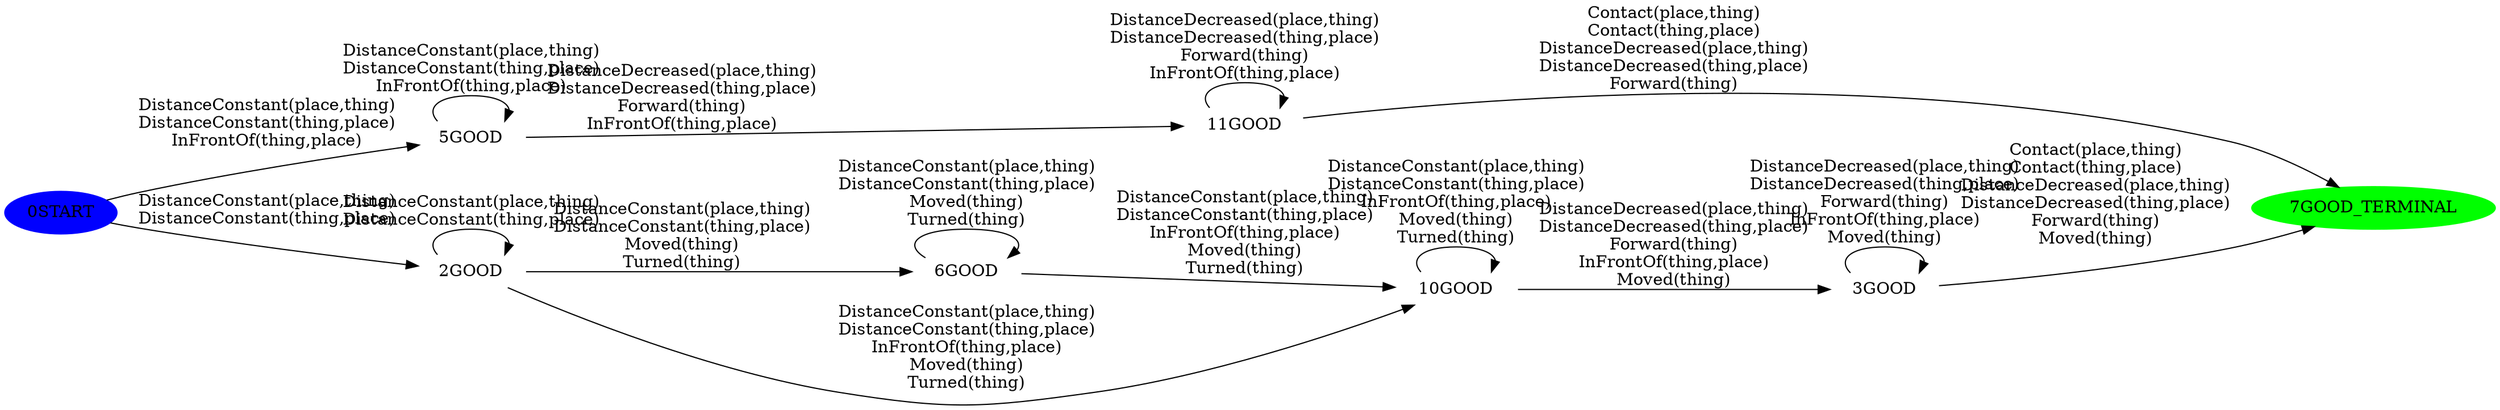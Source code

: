 digraph G { 
	graph [ rankdir=LR ]; 
	"11" [label="11GOOD",style="filled",color="white",fontcolor="black"];
	"11" -> "11" [label="DistanceDecreased(place,thing)\nDistanceDecreased(thing,place)\nForward(thing)\nInFrontOf(thing,place)"] ;
	"11" -> "7" [label="Contact(place,thing)\nContact(thing,place)\nDistanceDecreased(place,thing)\nDistanceDecreased(thing,place)\nForward(thing)"] ;
	"7" [label="7GOOD_TERMINAL",style="filled",color="green",fontcolor="black"];
	"6" [label="6GOOD",style="filled",color="white",fontcolor="black"];
	"6" -> "6" [label="DistanceConstant(place,thing)\nDistanceConstant(thing,place)\nMoved(thing)\nTurned(thing)"] ;
	"6" -> "10" [label="DistanceConstant(place,thing)\nDistanceConstant(thing,place)\nInFrontOf(thing,place)\nMoved(thing)\nTurned(thing)"] ;
	"5" [label="5GOOD",style="filled",color="white",fontcolor="black"];
	"5" -> "11" [label="DistanceDecreased(place,thing)\nDistanceDecreased(thing,place)\nForward(thing)\nInFrontOf(thing,place)"] ;
	"5" -> "5" [label="DistanceConstant(place,thing)\nDistanceConstant(thing,place)\nInFrontOf(thing,place)"] ;
	"10" [label="10GOOD",style="filled",color="white",fontcolor="black"];
	"10" -> "10" [label="DistanceConstant(place,thing)\nDistanceConstant(thing,place)\nInFrontOf(thing,place)\nMoved(thing)\nTurned(thing)"] ;
	"10" -> "3" [label="DistanceDecreased(place,thing)\nDistanceDecreased(thing,place)\nForward(thing)\nInFrontOf(thing,place)\nMoved(thing)"] ;
	"3" [label="3GOOD",style="filled",color="white",fontcolor="black"];
	"3" -> "7" [label="Contact(place,thing)\nContact(thing,place)\nDistanceDecreased(place,thing)\nDistanceDecreased(thing,place)\nForward(thing)\nMoved(thing)"] ;
	"3" -> "3" [label="DistanceDecreased(place,thing)\nDistanceDecreased(thing,place)\nForward(thing)\nInFrontOf(thing,place)\nMoved(thing)"] ;
	"2" [label="2GOOD",style="filled",color="white",fontcolor="black"];
	"2" -> "6" [label="DistanceConstant(place,thing)\nDistanceConstant(thing,place)\nMoved(thing)\nTurned(thing)"] ;
	"2" -> "10" [label="DistanceConstant(place,thing)\nDistanceConstant(thing,place)\nInFrontOf(thing,place)\nMoved(thing)\nTurned(thing)"] ;
	"2" -> "2" [label="DistanceConstant(place,thing)\nDistanceConstant(thing,place)"] ;
	"0" [label="0START",style="filled",color="blue",fontcolor="black"];
	"0" -> "5" [label="DistanceConstant(place,thing)\nDistanceConstant(thing,place)\nInFrontOf(thing,place)"] ;
	"0" -> "2" [label="DistanceConstant(place,thing)\nDistanceConstant(thing,place)"] ;
}
